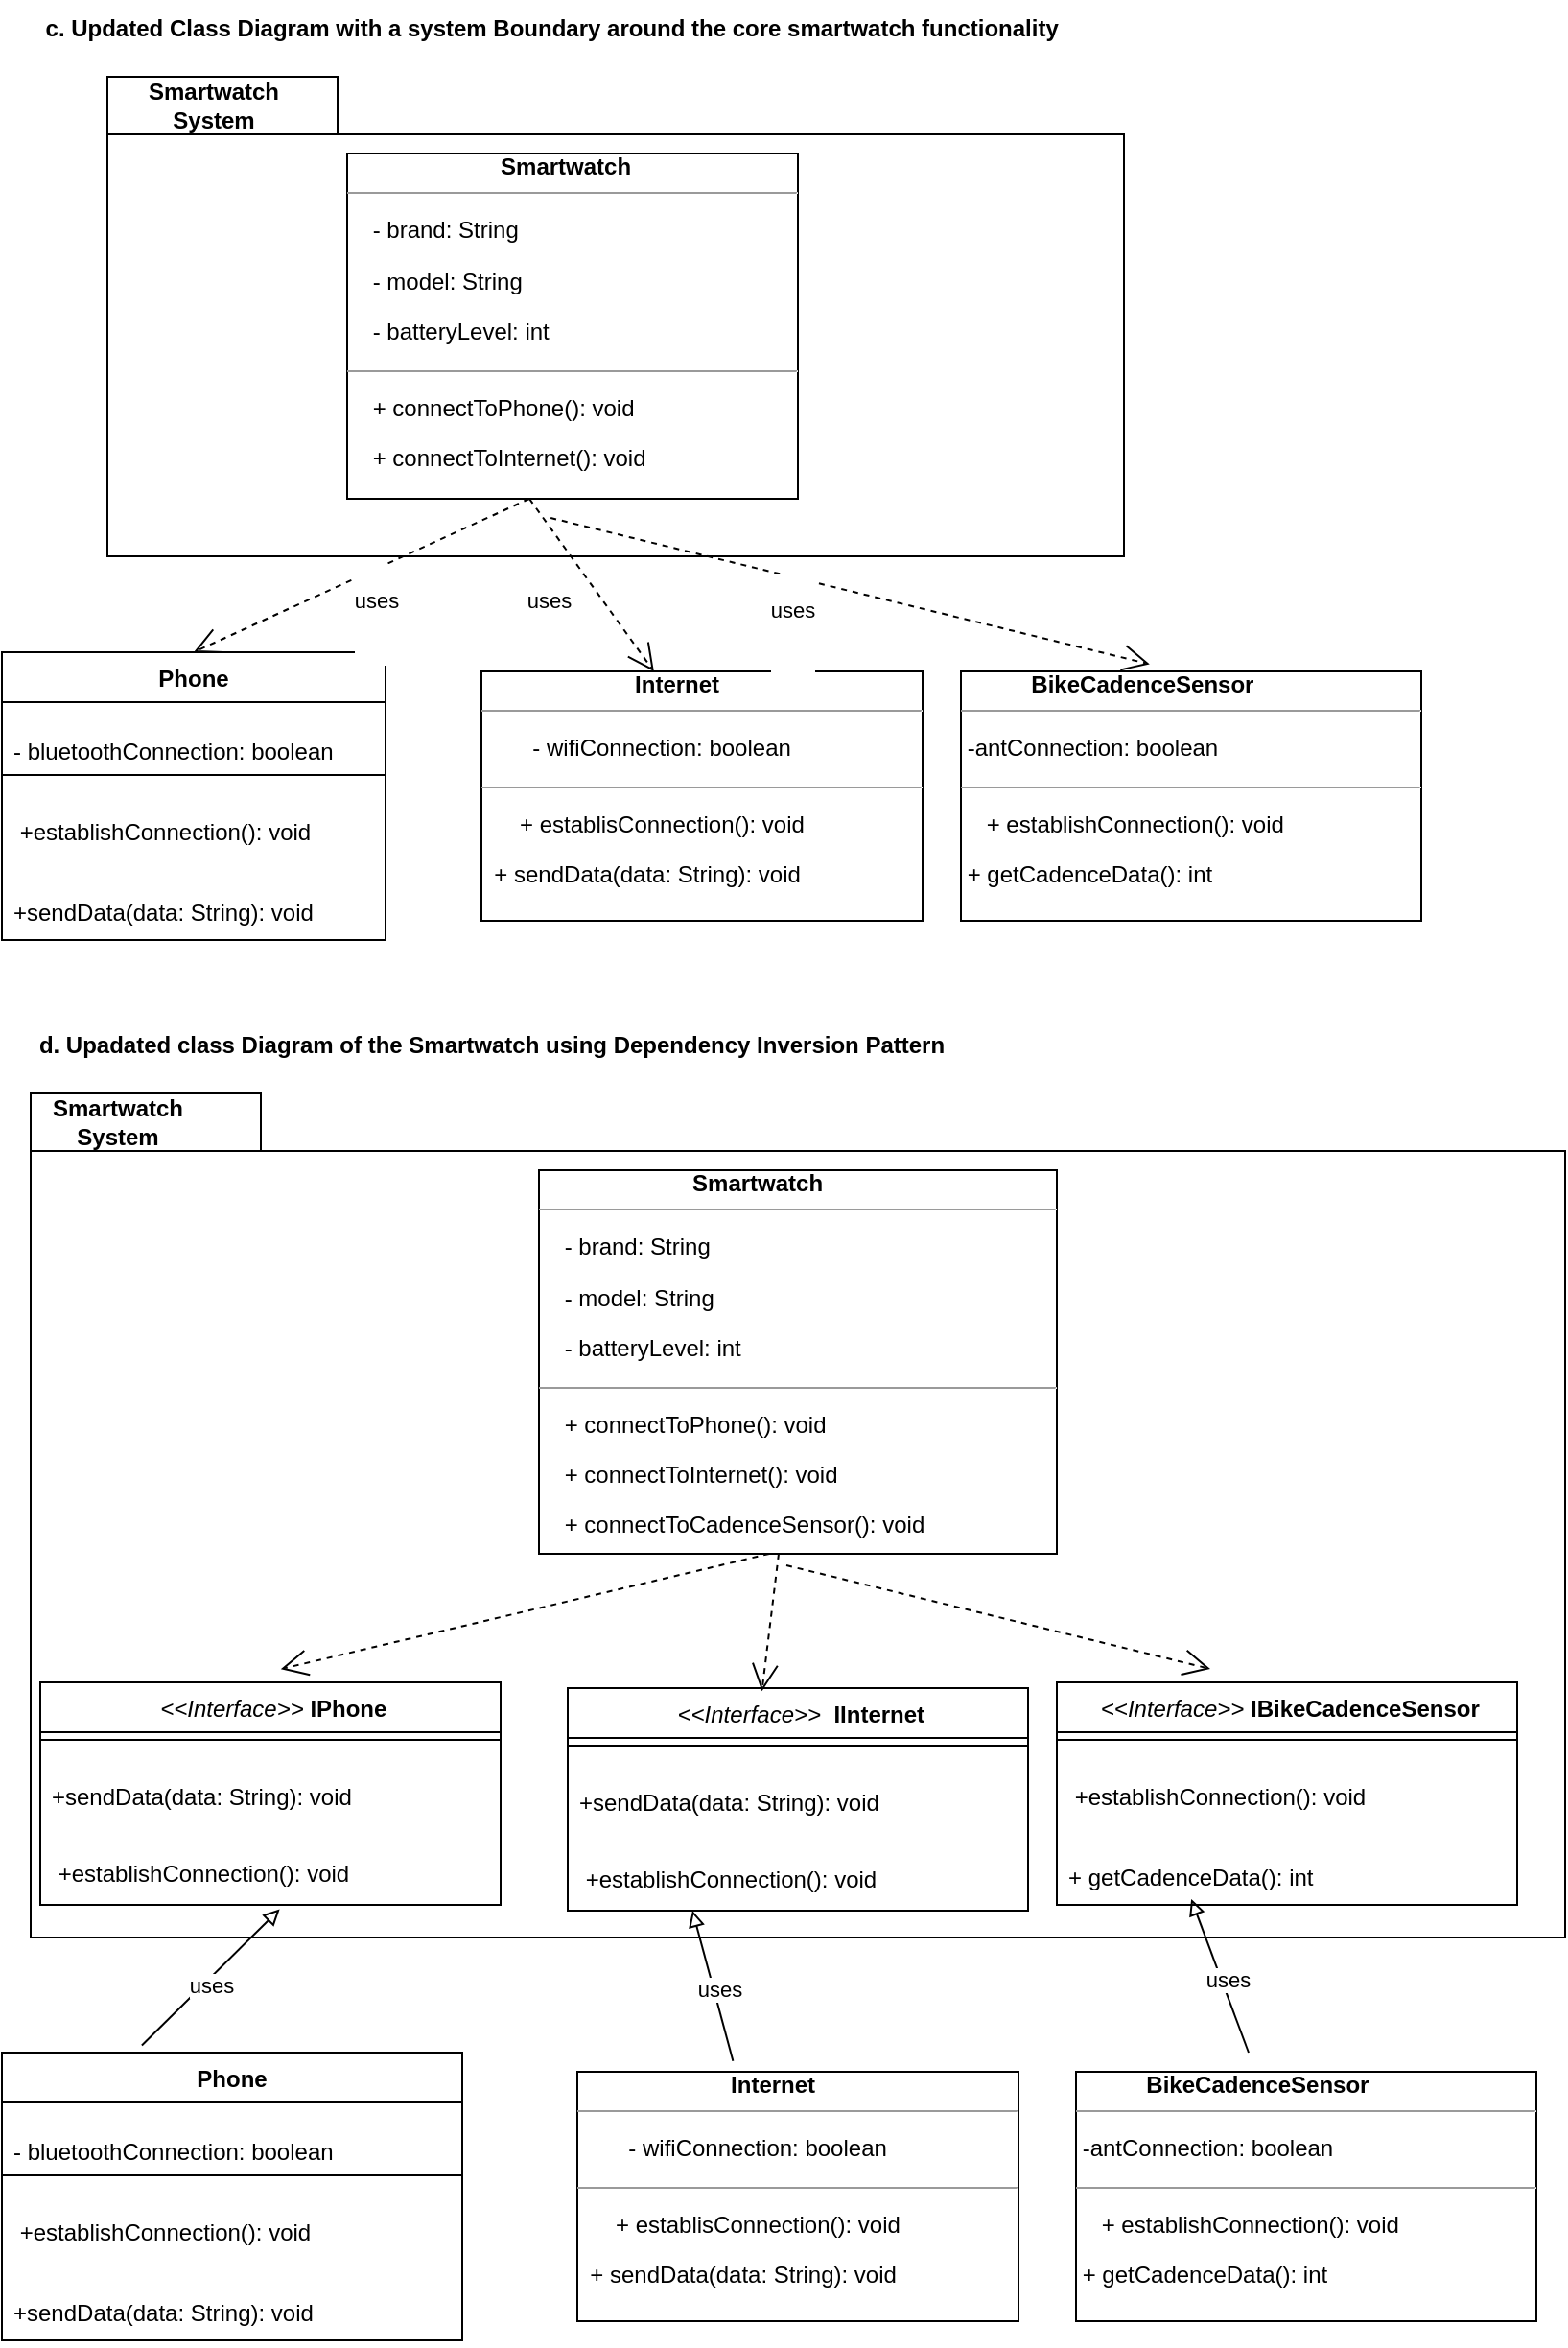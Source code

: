 <mxfile version="22.1.3" type="github">
  <diagram name="Page-1" id="DkKVMScl8lwrm83scWRC">
    <mxGraphModel dx="991" dy="1519" grid="1" gridSize="10" guides="1" tooltips="1" connect="1" arrows="1" fold="1" page="1" pageScale="1" pageWidth="850" pageHeight="1100" math="0" shadow="0">
      <root>
        <mxCell id="0" />
        <mxCell id="1" parent="0" />
        <mxCell id="_1HCicG4u0PcO_wvaeoa-1" value="" style="shape=folder;fontStyle=1;spacingTop=10;tabWidth=120;tabHeight=30;tabPosition=left;html=1;whiteSpace=wrap;" vertex="1" parent="1">
          <mxGeometry x="50" y="-510" width="800" height="440" as="geometry" />
        </mxCell>
        <mxCell id="_1HCicG4u0PcO_wvaeoa-5" value="Smartwatch&lt;br/&gt;System" style="text;align=center;fontStyle=1;verticalAlign=middle;spacingLeft=3;spacingRight=3;strokeColor=none;rotatable=0;points=[[0,0.5],[1,0.5]];portConstraint=eastwest;html=1;" vertex="1" parent="1">
          <mxGeometry x="45" y="-510" width="100" height="30" as="geometry" />
        </mxCell>
        <mxCell id="_1HCicG4u0PcO_wvaeoa-11" value="Phone" style="swimlane;fontStyle=1;align=center;verticalAlign=top;childLayout=stackLayout;horizontal=1;startSize=26;horizontalStack=0;resizeParent=1;resizeParentMax=0;resizeLast=0;collapsible=1;marginBottom=0;whiteSpace=wrap;html=1;" vertex="1" parent="1">
          <mxGeometry x="35" y="-10" width="240" height="150" as="geometry" />
        </mxCell>
        <mxCell id="_1HCicG4u0PcO_wvaeoa-12" value="&lt;p class=&quot;MsoNormal&quot;&gt;- bluetoothConnection: boolean&lt;/p&gt;" style="text;strokeColor=none;fillColor=none;align=left;verticalAlign=top;spacingLeft=4;spacingRight=4;overflow=hidden;rotatable=0;points=[[0,0.5],[1,0.5]];portConstraint=eastwest;whiteSpace=wrap;html=1;" vertex="1" parent="_1HCicG4u0PcO_wvaeoa-11">
          <mxGeometry y="26" width="240" height="34" as="geometry" />
        </mxCell>
        <mxCell id="_1HCicG4u0PcO_wvaeoa-13" value="" style="line;strokeWidth=1;fillColor=none;align=left;verticalAlign=middle;spacingTop=-1;spacingLeft=3;spacingRight=3;rotatable=0;labelPosition=right;points=[];portConstraint=eastwest;strokeColor=inherit;" vertex="1" parent="_1HCicG4u0PcO_wvaeoa-11">
          <mxGeometry y="60" width="240" height="8" as="geometry" />
        </mxCell>
        <mxCell id="_1HCicG4u0PcO_wvaeoa-16" value="&lt;p class=&quot;MsoNormal&quot;&gt;&amp;nbsp;+establishConnection(): void&lt;br&gt;&lt;/p&gt;" style="text;strokeColor=none;fillColor=none;align=left;verticalAlign=top;spacingLeft=4;spacingRight=4;overflow=hidden;rotatable=0;points=[[0,0.5],[1,0.5]];portConstraint=eastwest;whiteSpace=wrap;html=1;" vertex="1" parent="_1HCicG4u0PcO_wvaeoa-11">
          <mxGeometry y="68" width="240" height="42" as="geometry" />
        </mxCell>
        <mxCell id="_1HCicG4u0PcO_wvaeoa-14" value="&lt;p class=&quot;MsoNormal&quot;&gt;&lt;/p&gt;&lt;p class=&quot;MsoNormal&quot;&gt;&lt;span lang=&quot;en-KE&quot;&gt;+sendData(data: String): void&lt;/span&gt;&lt;/p&gt;" style="text;strokeColor=none;fillColor=none;align=left;verticalAlign=top;spacingLeft=4;spacingRight=4;overflow=hidden;rotatable=0;points=[[0,0.5],[1,0.5]];portConstraint=eastwest;whiteSpace=wrap;html=1;" vertex="1" parent="_1HCicG4u0PcO_wvaeoa-11">
          <mxGeometry y="110" width="240" height="40" as="geometry" />
        </mxCell>
        <mxCell id="_1HCicG4u0PcO_wvaeoa-15" value="&amp;nbsp; &amp;nbsp; &amp;nbsp; &amp;nbsp; &amp;nbsp; &amp;nbsp; &amp;nbsp; &amp;nbsp; &amp;nbsp; &amp;nbsp; &amp;nbsp; &amp;nbsp;&lt;b&gt; Smartwatch&lt;/b&gt;&amp;nbsp;&lt;br&gt;&lt;hr size=&quot;1&quot;&gt;&lt;p class=&quot;MsoNormal&quot;&gt;&amp;nbsp; &amp;nbsp; - brand: String&lt;/p&gt;&lt;p class=&quot;MsoNormal&quot;&gt;&lt;span lang=&quot;EN-US&quot;&gt;&amp;nbsp;&amp;nbsp;&amp;nbsp; - model: String&lt;/span&gt;&lt;/p&gt;&lt;p class=&quot;MsoNormal&quot;&gt;&lt;span lang=&quot;EN-US&quot;&gt;&amp;nbsp;&amp;nbsp;&amp;nbsp; - batteryLevel: int&lt;/span&gt;&lt;/p&gt;&lt;hr size=&quot;1&quot;&gt;&lt;p class=&quot;MsoNormal&quot;&gt;&amp;nbsp; &amp;nbsp; + connectToPhone(): void&lt;/p&gt;&lt;p class=&quot;MsoNormal&quot;&gt;&lt;span lang=&quot;EN-US&quot;&gt;&amp;nbsp;&amp;nbsp;&amp;nbsp; + connectToInternet(): void&lt;/span&gt;&lt;/p&gt;&lt;p class=&quot;MsoNormal&quot;&gt;&lt;span lang=&quot;EN-US&quot;&gt;&amp;nbsp;&amp;nbsp;&amp;nbsp; + connectToCadenceSensor(): void&lt;/span&gt;&lt;/p&gt;" style="verticalAlign=top;align=left;overflow=fill;fontSize=12;fontFamily=Helvetica;html=1;whiteSpace=wrap;" vertex="1" parent="1">
          <mxGeometry x="315" y="-470" width="270" height="200" as="geometry" />
        </mxCell>
        <mxCell id="_1HCicG4u0PcO_wvaeoa-19" value="&amp;nbsp; &amp;nbsp; &amp;nbsp; &amp;nbsp; &amp;nbsp; &amp;nbsp; &amp;nbsp; &amp;nbsp; &amp;nbsp; &amp;nbsp; &amp;nbsp; &lt;b&gt;&amp;nbsp;&amp;nbsp;Internet&lt;/b&gt;&lt;br&gt;&lt;hr size=&quot;1&quot;&gt;&lt;p class=&quot;MsoNormal&quot;&gt;&amp;nbsp; &amp;nbsp; &amp;nbsp;&amp;nbsp;&amp;nbsp; &lt;span style=&quot;background-color: initial;&quot;&gt;- wifiConnection: boolean&lt;/span&gt;&lt;br&gt;&lt;/p&gt;&lt;p class=&quot;MsoNormal&quot;&gt;&lt;span lang=&quot;EN-US&quot;&gt;&lt;/span&gt;&lt;/p&gt;&lt;hr size=&quot;1&quot;&gt;&lt;p class=&quot;MsoNormal&quot;&gt;&amp;nbsp; &amp;nbsp;&amp;nbsp;&amp;nbsp; &lt;span style=&quot;background-color: initial;&quot;&gt;+ establisConnection(): void&lt;/span&gt;&lt;/p&gt;&lt;span style=&quot;background-color: initial;&quot;&gt;&amp;nbsp; + sendData(data: String): void&lt;/span&gt;" style="verticalAlign=top;align=left;overflow=fill;fontSize=12;fontFamily=Helvetica;html=1;whiteSpace=wrap;" vertex="1" parent="1">
          <mxGeometry x="335" width="230" height="130" as="geometry" />
        </mxCell>
        <mxCell id="_1HCicG4u0PcO_wvaeoa-20" value="&amp;nbsp; &amp;nbsp; &amp;nbsp; &amp;nbsp; &amp;nbsp; &lt;b&gt;&amp;nbsp;BikeCadenceSensor&amp;nbsp;&lt;/b&gt;&lt;br&gt;&lt;hr size=&quot;1&quot;&gt;&lt;p class=&quot;MsoNormal&quot;&gt;&amp;nbsp;-antConnection: boolean&lt;br&gt;&lt;/p&gt;&lt;p class=&quot;MsoNormal&quot;&gt;&lt;span lang=&quot;EN-US&quot;&gt;&lt;/span&gt;&lt;/p&gt;&lt;p class=&quot;MsoNormal&quot;&gt;&lt;span lang=&quot;EN-US&quot;&gt;&lt;/span&gt;&lt;/p&gt;&lt;hr size=&quot;1&quot;&gt;&lt;p class=&quot;MsoNormal&quot;&gt;&amp;nbsp;&amp;nbsp;&amp;nbsp; &lt;span style=&quot;background-color: initial;&quot;&gt;+ establishConnection(): void&lt;/span&gt;&lt;/p&gt;&lt;p class=&quot;MsoNormal&quot;&gt;&lt;span lang=&quot;EN-US&quot;&gt;&amp;nbsp;+ getCadenceData(): int&lt;/span&gt;&lt;/p&gt;" style="verticalAlign=top;align=left;overflow=fill;fontSize=12;fontFamily=Helvetica;html=1;whiteSpace=wrap;" vertex="1" parent="1">
          <mxGeometry x="595" width="240" height="130" as="geometry" />
        </mxCell>
        <mxCell id="_1HCicG4u0PcO_wvaeoa-22" value="&lt;i style=&quot;border-color: var(--border-color); font-weight: 400;&quot;&gt;&amp;nbsp;&amp;lt;&amp;lt;Interface&amp;gt;&amp;gt;&amp;nbsp;&lt;/i&gt;IPhone" style="swimlane;fontStyle=1;align=center;verticalAlign=top;childLayout=stackLayout;horizontal=1;startSize=26;horizontalStack=0;resizeParent=1;resizeParentMax=0;resizeLast=0;collapsible=1;marginBottom=0;whiteSpace=wrap;html=1;" vertex="1" parent="1">
          <mxGeometry x="55" y="-203" width="240" height="116" as="geometry" />
        </mxCell>
        <mxCell id="_1HCicG4u0PcO_wvaeoa-24" value="" style="line;strokeWidth=1;fillColor=none;align=left;verticalAlign=middle;spacingTop=-1;spacingLeft=3;spacingRight=3;rotatable=0;labelPosition=right;points=[];portConstraint=eastwest;strokeColor=inherit;" vertex="1" parent="_1HCicG4u0PcO_wvaeoa-22">
          <mxGeometry y="26" width="240" height="8" as="geometry" />
        </mxCell>
        <mxCell id="_1HCicG4u0PcO_wvaeoa-26" value="&lt;p class=&quot;MsoNormal&quot;&gt;&lt;/p&gt;&lt;p class=&quot;MsoNormal&quot;&gt;&lt;span lang=&quot;en-KE&quot;&gt;+sendData(data: String): void&lt;/span&gt;&lt;/p&gt;" style="text;strokeColor=none;fillColor=none;align=left;verticalAlign=top;spacingLeft=4;spacingRight=4;overflow=hidden;rotatable=0;points=[[0,0.5],[1,0.5]];portConstraint=eastwest;whiteSpace=wrap;html=1;" vertex="1" parent="_1HCicG4u0PcO_wvaeoa-22">
          <mxGeometry y="34" width="240" height="40" as="geometry" />
        </mxCell>
        <mxCell id="_1HCicG4u0PcO_wvaeoa-25" value="&lt;p class=&quot;MsoNormal&quot;&gt;&amp;nbsp;+establishConnection(): void&lt;br&gt;&lt;/p&gt;" style="text;strokeColor=none;fillColor=none;align=left;verticalAlign=top;spacingLeft=4;spacingRight=4;overflow=hidden;rotatable=0;points=[[0,0.5],[1,0.5]];portConstraint=eastwest;whiteSpace=wrap;html=1;" vertex="1" parent="_1HCicG4u0PcO_wvaeoa-22">
          <mxGeometry y="74" width="240" height="42" as="geometry" />
        </mxCell>
        <mxCell id="_1HCicG4u0PcO_wvaeoa-32" value="&lt;i style=&quot;border-color: var(--border-color); font-weight: 400;&quot;&gt;&amp;nbsp;&amp;lt;&amp;lt;Interface&amp;gt;&amp;gt;&amp;nbsp;&lt;/i&gt;&lt;b style=&quot;border-color: var(--border-color); text-align: left;&quot;&gt;IBikeCadenceSensor&lt;/b&gt;" style="swimlane;fontStyle=1;align=center;verticalAlign=top;childLayout=stackLayout;horizontal=1;startSize=26;horizontalStack=0;resizeParent=1;resizeParentMax=0;resizeLast=0;collapsible=1;marginBottom=0;whiteSpace=wrap;html=1;" vertex="1" parent="1">
          <mxGeometry x="585" y="-203" width="240" height="116" as="geometry" />
        </mxCell>
        <mxCell id="_1HCicG4u0PcO_wvaeoa-33" value="" style="line;strokeWidth=1;fillColor=none;align=left;verticalAlign=middle;spacingTop=-1;spacingLeft=3;spacingRight=3;rotatable=0;labelPosition=right;points=[];portConstraint=eastwest;strokeColor=inherit;" vertex="1" parent="_1HCicG4u0PcO_wvaeoa-32">
          <mxGeometry y="26" width="240" height="8" as="geometry" />
        </mxCell>
        <mxCell id="_1HCicG4u0PcO_wvaeoa-34" value="&lt;p class=&quot;MsoNormal&quot;&gt;&amp;nbsp;+establishConnection(): void&lt;br&gt;&lt;/p&gt;" style="text;strokeColor=none;fillColor=none;align=left;verticalAlign=top;spacingLeft=4;spacingRight=4;overflow=hidden;rotatable=0;points=[[0,0.5],[1,0.5]];portConstraint=eastwest;whiteSpace=wrap;html=1;" vertex="1" parent="_1HCicG4u0PcO_wvaeoa-32">
          <mxGeometry y="34" width="240" height="42" as="geometry" />
        </mxCell>
        <mxCell id="_1HCicG4u0PcO_wvaeoa-35" value="&lt;p class=&quot;MsoNormal&quot;&gt;&lt;/p&gt;&lt;p class=&quot;MsoNormal&quot;&gt;+ getCadenceData(): int&lt;br&gt;&lt;/p&gt;" style="text;strokeColor=none;fillColor=none;align=left;verticalAlign=top;spacingLeft=4;spacingRight=4;overflow=hidden;rotatable=0;points=[[0,0.5],[1,0.5]];portConstraint=eastwest;whiteSpace=wrap;html=1;" vertex="1" parent="_1HCicG4u0PcO_wvaeoa-32">
          <mxGeometry y="76" width="240" height="40" as="geometry" />
        </mxCell>
        <mxCell id="_1HCicG4u0PcO_wvaeoa-36" value="&lt;i style=&quot;border-color: var(--border-color); font-weight: 400;&quot;&gt;&amp;nbsp;&amp;lt;&amp;lt;Interface&amp;gt;&amp;gt;&amp;nbsp;&lt;/i&gt;&lt;b style=&quot;border-color: var(--border-color); text-align: left;&quot;&gt;&amp;nbsp;IInternet&lt;/b&gt;" style="swimlane;fontStyle=1;align=center;verticalAlign=top;childLayout=stackLayout;horizontal=1;startSize=26;horizontalStack=0;resizeParent=1;resizeParentMax=0;resizeLast=0;collapsible=1;marginBottom=0;whiteSpace=wrap;html=1;" vertex="1" parent="1">
          <mxGeometry x="330" y="-200" width="240" height="116" as="geometry" />
        </mxCell>
        <mxCell id="_1HCicG4u0PcO_wvaeoa-37" value="" style="line;strokeWidth=1;fillColor=none;align=left;verticalAlign=middle;spacingTop=-1;spacingLeft=3;spacingRight=3;rotatable=0;labelPosition=right;points=[];portConstraint=eastwest;strokeColor=inherit;" vertex="1" parent="_1HCicG4u0PcO_wvaeoa-36">
          <mxGeometry y="26" width="240" height="8" as="geometry" />
        </mxCell>
        <mxCell id="_1HCicG4u0PcO_wvaeoa-39" value="&lt;p class=&quot;MsoNormal&quot;&gt;&lt;/p&gt;&lt;p class=&quot;MsoNormal&quot;&gt;&lt;span lang=&quot;en-KE&quot;&gt;+sendData(data: String): void&lt;/span&gt;&lt;/p&gt;" style="text;strokeColor=none;fillColor=none;align=left;verticalAlign=top;spacingLeft=4;spacingRight=4;overflow=hidden;rotatable=0;points=[[0,0.5],[1,0.5]];portConstraint=eastwest;whiteSpace=wrap;html=1;" vertex="1" parent="_1HCicG4u0PcO_wvaeoa-36">
          <mxGeometry y="34" width="240" height="40" as="geometry" />
        </mxCell>
        <mxCell id="_1HCicG4u0PcO_wvaeoa-38" value="&lt;p class=&quot;MsoNormal&quot;&gt;&amp;nbsp;+establishConnection(): void&lt;br&gt;&lt;/p&gt;" style="text;strokeColor=none;fillColor=none;align=left;verticalAlign=top;spacingLeft=4;spacingRight=4;overflow=hidden;rotatable=0;points=[[0,0.5],[1,0.5]];portConstraint=eastwest;whiteSpace=wrap;html=1;" vertex="1" parent="_1HCicG4u0PcO_wvaeoa-36">
          <mxGeometry y="74" width="240" height="42" as="geometry" />
        </mxCell>
        <mxCell id="_1HCicG4u0PcO_wvaeoa-44" value="" style="endArrow=open;endSize=12;dashed=1;html=1;rounded=0;entryX=0.401;entryY=0.014;entryDx=0;entryDy=0;entryPerimeter=0;" edge="1" parent="1">
          <mxGeometry width="160" relative="1" as="geometry">
            <mxPoint x="440" y="-270" as="sourcePoint" />
            <mxPoint x="431.24" y="-198.376" as="targetPoint" />
          </mxGeometry>
        </mxCell>
        <mxCell id="_1HCicG4u0PcO_wvaeoa-45" value="" style="endArrow=open;endSize=12;dashed=1;html=1;rounded=0;" edge="1" parent="1">
          <mxGeometry width="160" relative="1" as="geometry">
            <mxPoint x="444" y="-264" as="sourcePoint" />
            <mxPoint x="665" y="-210" as="targetPoint" />
          </mxGeometry>
        </mxCell>
        <mxCell id="_1HCicG4u0PcO_wvaeoa-64" value="" style="shape=folder;fontStyle=1;spacingTop=10;tabWidth=120;tabHeight=30;tabPosition=left;html=1;whiteSpace=wrap;" vertex="1" parent="1">
          <mxGeometry x="90" y="-1040" width="530" height="250" as="geometry" />
        </mxCell>
        <mxCell id="_1HCicG4u0PcO_wvaeoa-65" value="Smartwatch&lt;br/&gt;System" style="text;align=center;fontStyle=1;verticalAlign=middle;spacingLeft=3;spacingRight=3;strokeColor=none;rotatable=0;points=[[0,0.5],[1,0.5]];portConstraint=eastwest;html=1;" vertex="1" parent="1">
          <mxGeometry x="95" y="-1040" width="100" height="30" as="geometry" />
        </mxCell>
        <mxCell id="_1HCicG4u0PcO_wvaeoa-66" value="Phone" style="swimlane;fontStyle=1;align=center;verticalAlign=top;childLayout=stackLayout;horizontal=1;startSize=26;horizontalStack=0;resizeParent=1;resizeParentMax=0;resizeLast=0;collapsible=1;marginBottom=0;whiteSpace=wrap;html=1;" vertex="1" parent="1">
          <mxGeometry x="35" y="-740" width="200" height="150" as="geometry" />
        </mxCell>
        <mxCell id="_1HCicG4u0PcO_wvaeoa-67" value="&lt;p class=&quot;MsoNormal&quot;&gt;- bluetoothConnection: boolean&lt;/p&gt;" style="text;strokeColor=none;fillColor=none;align=left;verticalAlign=top;spacingLeft=4;spacingRight=4;overflow=hidden;rotatable=0;points=[[0,0.5],[1,0.5]];portConstraint=eastwest;whiteSpace=wrap;html=1;" vertex="1" parent="_1HCicG4u0PcO_wvaeoa-66">
          <mxGeometry y="26" width="200" height="34" as="geometry" />
        </mxCell>
        <mxCell id="_1HCicG4u0PcO_wvaeoa-68" value="" style="line;strokeWidth=1;fillColor=none;align=left;verticalAlign=middle;spacingTop=-1;spacingLeft=3;spacingRight=3;rotatable=0;labelPosition=right;points=[];portConstraint=eastwest;strokeColor=inherit;" vertex="1" parent="_1HCicG4u0PcO_wvaeoa-66">
          <mxGeometry y="60" width="200" height="8" as="geometry" />
        </mxCell>
        <mxCell id="_1HCicG4u0PcO_wvaeoa-69" value="&lt;p class=&quot;MsoNormal&quot;&gt;&amp;nbsp;+establishConnection(): void&lt;br&gt;&lt;/p&gt;" style="text;strokeColor=none;fillColor=none;align=left;verticalAlign=top;spacingLeft=4;spacingRight=4;overflow=hidden;rotatable=0;points=[[0,0.5],[1,0.5]];portConstraint=eastwest;whiteSpace=wrap;html=1;" vertex="1" parent="_1HCicG4u0PcO_wvaeoa-66">
          <mxGeometry y="68" width="200" height="42" as="geometry" />
        </mxCell>
        <mxCell id="_1HCicG4u0PcO_wvaeoa-70" value="&lt;p class=&quot;MsoNormal&quot;&gt;&lt;/p&gt;&lt;p class=&quot;MsoNormal&quot;&gt;&lt;span lang=&quot;en-KE&quot;&gt;+sendData(data: String): void&lt;/span&gt;&lt;/p&gt;" style="text;strokeColor=none;fillColor=none;align=left;verticalAlign=top;spacingLeft=4;spacingRight=4;overflow=hidden;rotatable=0;points=[[0,0.5],[1,0.5]];portConstraint=eastwest;whiteSpace=wrap;html=1;" vertex="1" parent="_1HCicG4u0PcO_wvaeoa-66">
          <mxGeometry y="110" width="200" height="40" as="geometry" />
        </mxCell>
        <mxCell id="_1HCicG4u0PcO_wvaeoa-71" value="&amp;nbsp; &amp;nbsp; &amp;nbsp; &amp;nbsp; &amp;nbsp; &amp;nbsp; &amp;nbsp; &amp;nbsp; &amp;nbsp; &amp;nbsp; &amp;nbsp; &amp;nbsp;&lt;b&gt; Smartwatch&lt;/b&gt;&amp;nbsp;&lt;br&gt;&lt;hr size=&quot;1&quot;&gt;&lt;p class=&quot;MsoNormal&quot;&gt;&amp;nbsp; &amp;nbsp; - brand: String&lt;/p&gt;&lt;p class=&quot;MsoNormal&quot;&gt;&lt;span lang=&quot;EN-US&quot;&gt;&amp;nbsp;&amp;nbsp;&amp;nbsp; - model: String&lt;/span&gt;&lt;/p&gt;&lt;p class=&quot;MsoNormal&quot;&gt;&lt;span lang=&quot;EN-US&quot;&gt;&amp;nbsp;&amp;nbsp;&amp;nbsp; - batteryLevel: int&lt;/span&gt;&lt;/p&gt;&lt;hr size=&quot;1&quot;&gt;&lt;p class=&quot;MsoNormal&quot;&gt;&amp;nbsp; &amp;nbsp; + connectToPhone(): void&lt;/p&gt;&lt;p class=&quot;MsoNormal&quot;&gt;&lt;span lang=&quot;EN-US&quot;&gt;&amp;nbsp;&amp;nbsp;&amp;nbsp; + connectToInternet(): void&lt;/span&gt;&lt;/p&gt;&lt;p class=&quot;MsoNormal&quot;&gt;&lt;span lang=&quot;EN-US&quot;&gt;&amp;nbsp;&amp;nbsp;&amp;nbsp; + connectToCadenceSensor(): void&lt;/span&gt;&lt;/p&gt;" style="verticalAlign=top;align=left;overflow=fill;fontSize=12;fontFamily=Helvetica;html=1;whiteSpace=wrap;" vertex="1" parent="1">
          <mxGeometry x="215" y="-1000" width="235" height="180" as="geometry" />
        </mxCell>
        <mxCell id="_1HCicG4u0PcO_wvaeoa-72" value="&amp;nbsp; &amp;nbsp; &amp;nbsp; &amp;nbsp; &amp;nbsp; &amp;nbsp; &amp;nbsp; &amp;nbsp; &amp;nbsp; &amp;nbsp; &amp;nbsp; &lt;b&gt;&amp;nbsp;&amp;nbsp;Internet&lt;/b&gt;&lt;br&gt;&lt;hr size=&quot;1&quot;&gt;&lt;p class=&quot;MsoNormal&quot;&gt;&amp;nbsp; &amp;nbsp; &amp;nbsp;&amp;nbsp;&amp;nbsp; &lt;span style=&quot;background-color: initial;&quot;&gt;- wifiConnection: boolean&lt;/span&gt;&lt;br&gt;&lt;/p&gt;&lt;p class=&quot;MsoNormal&quot;&gt;&lt;span lang=&quot;EN-US&quot;&gt;&lt;/span&gt;&lt;/p&gt;&lt;hr size=&quot;1&quot;&gt;&lt;p class=&quot;MsoNormal&quot;&gt;&amp;nbsp; &amp;nbsp;&amp;nbsp;&amp;nbsp; &lt;span style=&quot;background-color: initial;&quot;&gt;+ establisConnection(): void&lt;/span&gt;&lt;/p&gt;&lt;span style=&quot;background-color: initial;&quot;&gt;&amp;nbsp; + sendData(data: String): void&lt;/span&gt;" style="verticalAlign=top;align=left;overflow=fill;fontSize=12;fontFamily=Helvetica;html=1;whiteSpace=wrap;" vertex="1" parent="1">
          <mxGeometry x="285" y="-730" width="230" height="130" as="geometry" />
        </mxCell>
        <mxCell id="_1HCicG4u0PcO_wvaeoa-73" value="&amp;nbsp; &amp;nbsp; &amp;nbsp; &amp;nbsp; &amp;nbsp; &lt;b&gt;&amp;nbsp;BikeCadenceSensor&amp;nbsp;&lt;/b&gt;&lt;br&gt;&lt;hr size=&quot;1&quot;&gt;&lt;p class=&quot;MsoNormal&quot;&gt;&amp;nbsp;-antConnection: boolean&lt;br&gt;&lt;/p&gt;&lt;p class=&quot;MsoNormal&quot;&gt;&lt;span lang=&quot;EN-US&quot;&gt;&lt;/span&gt;&lt;/p&gt;&lt;p class=&quot;MsoNormal&quot;&gt;&lt;span lang=&quot;EN-US&quot;&gt;&lt;/span&gt;&lt;/p&gt;&lt;hr size=&quot;1&quot;&gt;&lt;p class=&quot;MsoNormal&quot;&gt;&amp;nbsp;&amp;nbsp;&amp;nbsp; &lt;span style=&quot;background-color: initial;&quot;&gt;+ establishConnection(): void&lt;/span&gt;&lt;/p&gt;&lt;p class=&quot;MsoNormal&quot;&gt;&lt;span lang=&quot;EN-US&quot;&gt;&amp;nbsp;+ getCadenceData(): int&lt;/span&gt;&lt;/p&gt;" style="verticalAlign=top;align=left;overflow=fill;fontSize=12;fontFamily=Helvetica;html=1;whiteSpace=wrap;" vertex="1" parent="1">
          <mxGeometry x="535" y="-730" width="240" height="130" as="geometry" />
        </mxCell>
        <mxCell id="_1HCicG4u0PcO_wvaeoa-92" value="&#xa;&lt;span style=&quot;color: rgb(0, 0, 0); font-family: Helvetica; font-size: 11px; font-style: normal; font-variant-ligatures: normal; font-variant-caps: normal; font-weight: 400; letter-spacing: normal; orphans: 2; text-align: center; text-indent: 0px; text-transform: none; widows: 2; word-spacing: 0px; -webkit-text-stroke-width: 0px; background-color: rgb(255, 255, 255); text-decoration-thickness: initial; text-decoration-style: initial; text-decoration-color: initial; float: none; display: inline !important;&quot;&gt;uses&lt;/span&gt;&#xa;&#xa;" style="endArrow=open;endSize=12;dashed=1;html=1;rounded=0;entryX=0.5;entryY=0;entryDx=0;entryDy=0;exitX=0.404;exitY=1;exitDx=0;exitDy=0;exitPerimeter=0;" edge="1" parent="1" source="_1HCicG4u0PcO_wvaeoa-71" target="_1HCicG4u0PcO_wvaeoa-66">
          <mxGeometry x="0.015" y="21" width="160" relative="1" as="geometry">
            <mxPoint x="315" y="-800" as="sourcePoint" />
            <mxPoint x="365.04" y="-730" as="targetPoint" />
            <Array as="points" />
            <mxPoint as="offset" />
          </mxGeometry>
        </mxCell>
        <mxCell id="_1HCicG4u0PcO_wvaeoa-103" value="" style="endArrow=block;dashed=0;endFill=0;html=1;rounded=0;entryX=0.292;entryY=0.925;entryDx=0;entryDy=0;entryPerimeter=0;" edge="1" parent="1" target="_1HCicG4u0PcO_wvaeoa-35">
          <mxGeometry x="-0.347" y="-27" width="160" relative="1" as="geometry">
            <mxPoint x="685" y="-10" as="sourcePoint" />
            <mxPoint x="820" y="64.16" as="targetPoint" />
            <Array as="points" />
            <mxPoint as="offset" />
          </mxGeometry>
        </mxCell>
        <mxCell id="_1HCicG4u0PcO_wvaeoa-104" value="uses" style="edgeLabel;html=1;align=center;verticalAlign=middle;resizable=0;points=[];" vertex="1" connectable="0" parent="_1HCicG4u0PcO_wvaeoa-103">
          <mxGeometry x="-0.059" y="-2" relative="1" as="geometry">
            <mxPoint x="1" as="offset" />
          </mxGeometry>
        </mxCell>
        <mxCell id="_1HCicG4u0PcO_wvaeoa-107" value="" style="endArrow=block;dashed=0;endFill=0;html=1;rounded=0;exitX=0.353;exitY=-0.043;exitDx=0;exitDy=0;exitPerimeter=0;" edge="1" parent="1" source="_1HCicG4u0PcO_wvaeoa-19">
          <mxGeometry x="-0.347" y="-27" width="160" relative="1" as="geometry">
            <mxPoint x="675" y="-144" as="sourcePoint" />
            <mxPoint x="395" y="-84" as="targetPoint" />
            <Array as="points" />
            <mxPoint as="offset" />
          </mxGeometry>
        </mxCell>
        <mxCell id="_1HCicG4u0PcO_wvaeoa-108" value="uses" style="edgeLabel;html=1;align=center;verticalAlign=middle;resizable=0;points=[];" vertex="1" connectable="0" parent="_1HCicG4u0PcO_wvaeoa-107">
          <mxGeometry x="-0.059" y="-2" relative="1" as="geometry">
            <mxPoint x="1" as="offset" />
          </mxGeometry>
        </mxCell>
        <mxCell id="_1HCicG4u0PcO_wvaeoa-109" value="d. Upadated class Diagram of the Smartwatch using Dependency&amp;nbsp;Inversion Pattern" style="text;align=center;fontStyle=1;verticalAlign=middle;spacingLeft=3;spacingRight=3;strokeColor=none;rotatable=0;points=[[0,0.5],[1,0.5]];portConstraint=eastwest;html=1;" vertex="1" parent="1">
          <mxGeometry x="65" y="-550" width="450" height="30" as="geometry" />
        </mxCell>
        <mxCell id="_1HCicG4u0PcO_wvaeoa-110" value="" style="endArrow=block;dashed=0;endFill=0;html=1;rounded=0;entryX=0.52;entryY=1.054;entryDx=0;entryDy=0;entryPerimeter=0;exitX=0.304;exitY=-0.025;exitDx=0;exitDy=0;exitPerimeter=0;" edge="1" parent="1" source="_1HCicG4u0PcO_wvaeoa-11" target="_1HCicG4u0PcO_wvaeoa-25">
          <mxGeometry x="-0.347" y="-27" width="160" relative="1" as="geometry">
            <mxPoint x="105" y="-10" as="sourcePoint" />
            <mxPoint x="155" y="60" as="targetPoint" />
            <Array as="points" />
            <mxPoint as="offset" />
          </mxGeometry>
        </mxCell>
        <mxCell id="_1HCicG4u0PcO_wvaeoa-111" value="uses" style="edgeLabel;html=1;align=center;verticalAlign=middle;resizable=0;points=[];" vertex="1" connectable="0" parent="_1HCicG4u0PcO_wvaeoa-110">
          <mxGeometry x="-0.059" y="-2" relative="1" as="geometry">
            <mxPoint x="1" as="offset" />
          </mxGeometry>
        </mxCell>
        <mxCell id="_1HCicG4u0PcO_wvaeoa-114" value="" style="endArrow=open;endSize=12;dashed=1;html=1;rounded=0;entryX=0.163;entryY=0.682;entryDx=0;entryDy=0;entryPerimeter=0;" edge="1" parent="1" target="_1HCicG4u0PcO_wvaeoa-1">
          <mxGeometry width="160" relative="1" as="geometry">
            <mxPoint x="435" y="-270" as="sourcePoint" />
            <mxPoint x="275" y="-240" as="targetPoint" />
          </mxGeometry>
        </mxCell>
        <mxCell id="_1HCicG4u0PcO_wvaeoa-115" value="&#xa;&lt;span style=&quot;color: rgb(0, 0, 0); font-family: Helvetica; font-size: 11px; font-style: normal; font-variant-ligatures: normal; font-variant-caps: normal; font-weight: 400; letter-spacing: normal; orphans: 2; text-align: center; text-indent: 0px; text-transform: none; widows: 2; word-spacing: 0px; -webkit-text-stroke-width: 0px; background-color: rgb(255, 255, 255); text-decoration-thickness: initial; text-decoration-style: initial; text-decoration-color: initial; float: none; display: inline !important;&quot;&gt;uses&lt;/span&gt;&#xa;&#xa;" style="endArrow=open;endSize=12;dashed=1;html=1;rounded=0;entryX=0.391;entryY=0;entryDx=0;entryDy=0;entryPerimeter=0;" edge="1" parent="1" target="_1HCicG4u0PcO_wvaeoa-72">
          <mxGeometry x="-0.018" y="-27" width="160" relative="1" as="geometry">
            <mxPoint x="310" y="-820" as="sourcePoint" />
            <mxPoint x="115" y="-720" as="targetPoint" />
            <Array as="points" />
            <mxPoint as="offset" />
          </mxGeometry>
        </mxCell>
        <mxCell id="_1HCicG4u0PcO_wvaeoa-116" value="&#xa;&lt;span style=&quot;color: rgb(0, 0, 0); font-family: Helvetica; font-size: 11px; font-style: normal; font-variant-ligatures: normal; font-variant-caps: normal; font-weight: 400; letter-spacing: normal; orphans: 2; text-align: center; text-indent: 0px; text-transform: none; widows: 2; word-spacing: 0px; -webkit-text-stroke-width: 0px; background-color: rgb(255, 255, 255); text-decoration-thickness: initial; text-decoration-style: initial; text-decoration-color: initial; float: none; display: inline !important;&quot;&gt;uses&lt;/span&gt;&#xa;&#xa;" style="endArrow=open;endSize=12;dashed=1;html=1;rounded=0;entryX=0.41;entryY=-0.029;entryDx=0;entryDy=0;entryPerimeter=0;exitX=0.436;exitY=0.92;exitDx=0;exitDy=0;exitPerimeter=0;" edge="1" parent="1" source="_1HCicG4u0PcO_wvaeoa-64" target="_1HCicG4u0PcO_wvaeoa-73">
          <mxGeometry x="-0.158" y="-25" width="160" relative="1" as="geometry">
            <mxPoint x="305" y="-800" as="sourcePoint" />
            <mxPoint x="155" y="-720" as="targetPoint" />
            <Array as="points" />
            <mxPoint y="-1" as="offset" />
          </mxGeometry>
        </mxCell>
        <mxCell id="_1HCicG4u0PcO_wvaeoa-117" value="c. Updated Class Diagram with a system Boundary around the core smartwatch functionality&amp;nbsp;" style="text;align=center;fontStyle=1;verticalAlign=middle;spacingLeft=3;spacingRight=3;strokeColor=none;rotatable=0;points=[[0,0.5],[1,0.5]];portConstraint=eastwest;html=1;" vertex="1" parent="1">
          <mxGeometry x="235" y="-1080" width="175" height="30" as="geometry" />
        </mxCell>
      </root>
    </mxGraphModel>
  </diagram>
</mxfile>
